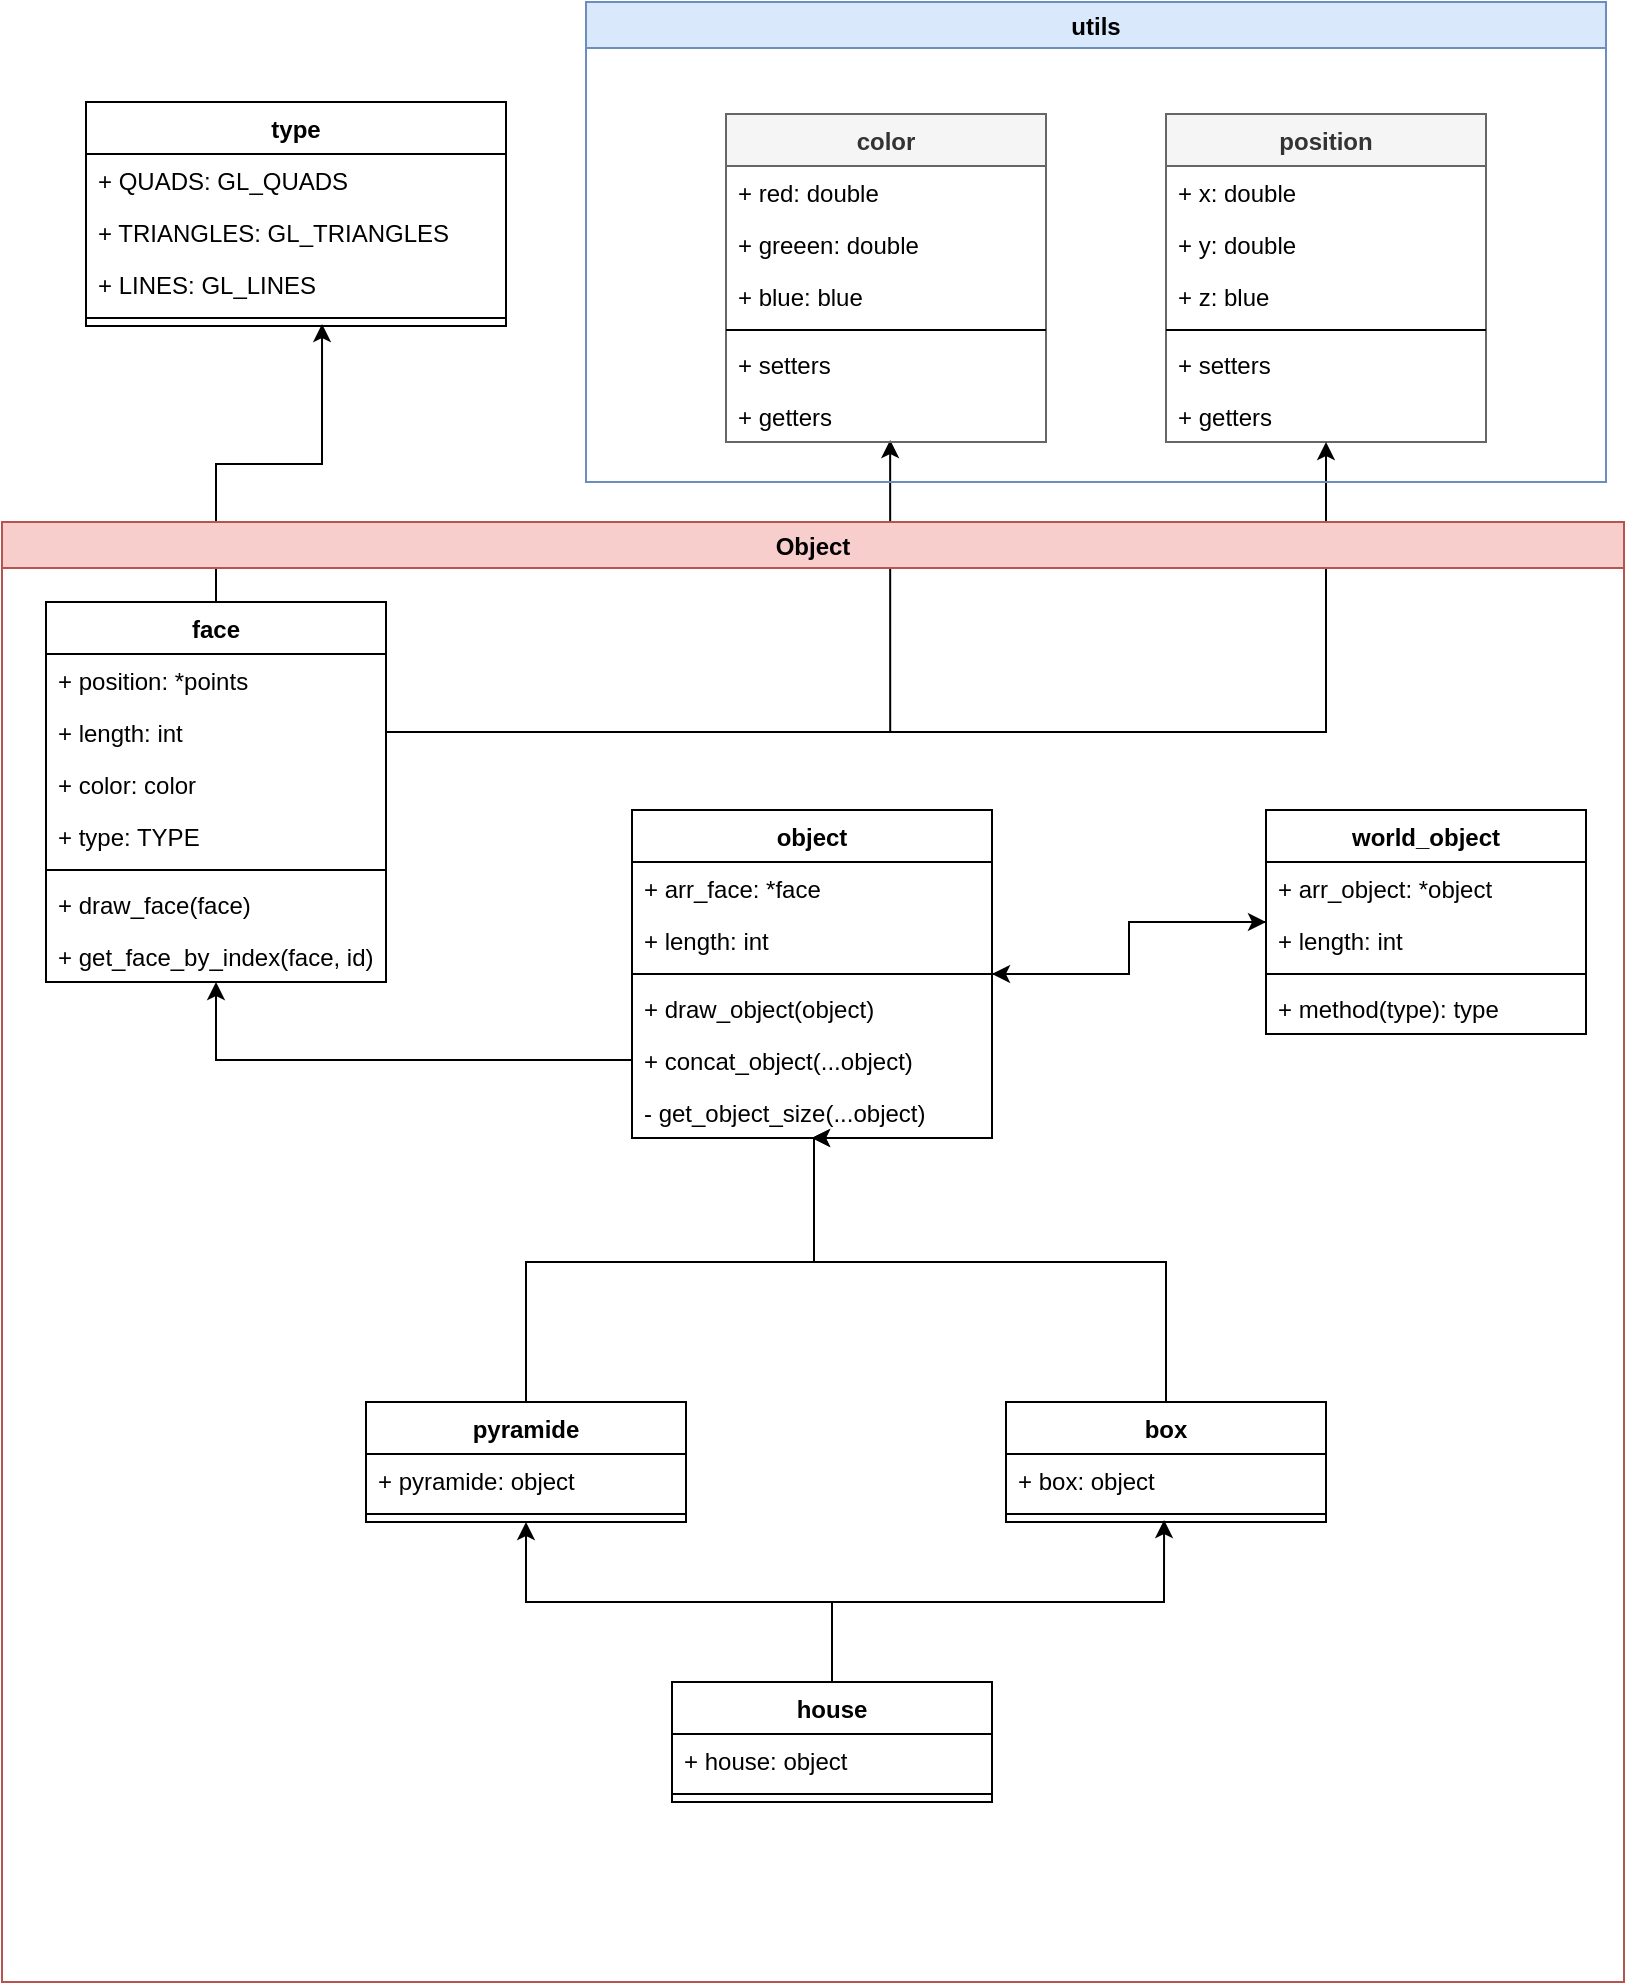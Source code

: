<mxfile version="17.4.3" type="device"><diagram id="C5RBs43oDa-KdzZeNtuy" name="Page-1"><mxGraphModel dx="1030" dy="1782" grid="1" gridSize="10" guides="1" tooltips="1" connect="1" arrows="1" fold="1" page="1" pageScale="1" pageWidth="827" pageHeight="1169" math="0" shadow="0"><root><mxCell id="WIyWlLk6GJQsqaUBKTNV-0"/><mxCell id="WIyWlLk6GJQsqaUBKTNV-1" parent="WIyWlLk6GJQsqaUBKTNV-0"/><mxCell id="_-EGNGHlfWQ-Nni72-k_-78" style="edgeStyle=orthogonalEdgeStyle;rounded=0;orthogonalLoop=1;jettySize=auto;html=1;entryX=0.5;entryY=1;entryDx=0;entryDy=0;" parent="WIyWlLk6GJQsqaUBKTNV-1" source="_-EGNGHlfWQ-Nni72-k_-1" target="_-EGNGHlfWQ-Nni72-k_-32" edge="1"><mxGeometry relative="1" as="geometry"><Array as="points"><mxPoint x="270" y="400"/><mxPoint x="414" y="400"/></Array></mxGeometry></mxCell><mxCell id="_-EGNGHlfWQ-Nni72-k_-1" value="pyramide" style="swimlane;fontStyle=1;align=center;verticalAlign=top;childLayout=stackLayout;horizontal=1;startSize=26;horizontalStack=0;resizeParent=1;resizeParentMax=0;resizeLast=0;collapsible=1;marginBottom=0;" parent="WIyWlLk6GJQsqaUBKTNV-1" vertex="1"><mxGeometry x="190" y="470" width="160" height="60" as="geometry"/></mxCell><mxCell id="_-EGNGHlfWQ-Nni72-k_-2" value="+ pyramide: object" style="text;strokeColor=none;fillColor=none;align=left;verticalAlign=top;spacingLeft=4;spacingRight=4;overflow=hidden;rotatable=0;points=[[0,0.5],[1,0.5]];portConstraint=eastwest;" parent="_-EGNGHlfWQ-Nni72-k_-1" vertex="1"><mxGeometry y="26" width="160" height="26" as="geometry"/></mxCell><mxCell id="_-EGNGHlfWQ-Nni72-k_-3" value="" style="line;strokeWidth=1;fillColor=none;align=left;verticalAlign=middle;spacingTop=-1;spacingLeft=3;spacingRight=3;rotatable=0;labelPosition=right;points=[];portConstraint=eastwest;" parent="_-EGNGHlfWQ-Nni72-k_-1" vertex="1"><mxGeometry y="52" width="160" height="8" as="geometry"/></mxCell><mxCell id="_-EGNGHlfWQ-Nni72-k_-79" style="edgeStyle=orthogonalEdgeStyle;rounded=0;orthogonalLoop=1;jettySize=auto;html=1;entryX=0.5;entryY=1;entryDx=0;entryDy=0;" parent="WIyWlLk6GJQsqaUBKTNV-1" source="_-EGNGHlfWQ-Nni72-k_-5" target="_-EGNGHlfWQ-Nni72-k_-32" edge="1"><mxGeometry relative="1" as="geometry"><mxPoint x="440" y="350" as="targetPoint"/><Array as="points"><mxPoint x="590" y="400"/><mxPoint x="414" y="400"/></Array></mxGeometry></mxCell><mxCell id="_-EGNGHlfWQ-Nni72-k_-5" value="box" style="swimlane;fontStyle=1;align=center;verticalAlign=top;childLayout=stackLayout;horizontal=1;startSize=26;horizontalStack=0;resizeParent=1;resizeParentMax=0;resizeLast=0;collapsible=1;marginBottom=0;" parent="WIyWlLk6GJQsqaUBKTNV-1" vertex="1"><mxGeometry x="510" y="470" width="160" height="60" as="geometry"/></mxCell><mxCell id="_-EGNGHlfWQ-Nni72-k_-6" value="+ box: object" style="text;strokeColor=none;fillColor=none;align=left;verticalAlign=top;spacingLeft=4;spacingRight=4;overflow=hidden;rotatable=0;points=[[0,0.5],[1,0.5]];portConstraint=eastwest;" parent="_-EGNGHlfWQ-Nni72-k_-5" vertex="1"><mxGeometry y="26" width="160" height="26" as="geometry"/></mxCell><mxCell id="_-EGNGHlfWQ-Nni72-k_-7" value="" style="line;strokeWidth=1;fillColor=none;align=left;verticalAlign=middle;spacingTop=-1;spacingLeft=3;spacingRight=3;rotatable=0;labelPosition=right;points=[];portConstraint=eastwest;" parent="_-EGNGHlfWQ-Nni72-k_-5" vertex="1"><mxGeometry y="52" width="160" height="8" as="geometry"/></mxCell><mxCell id="_-EGNGHlfWQ-Nni72-k_-72" style="edgeStyle=orthogonalEdgeStyle;rounded=0;orthogonalLoop=1;jettySize=auto;html=1;entryX=0.562;entryY=0.875;entryDx=0;entryDy=0;entryPerimeter=0;" parent="WIyWlLk6GJQsqaUBKTNV-1" source="_-EGNGHlfWQ-Nni72-k_-19" target="_-EGNGHlfWQ-Nni72-k_-69" edge="1"><mxGeometry relative="1" as="geometry"><mxPoint x="165.92" y="-41.012" as="targetPoint"/></mxGeometry></mxCell><mxCell id="_-EGNGHlfWQ-Nni72-k_-19" value="face" style="swimlane;fontStyle=1;align=center;verticalAlign=top;childLayout=stackLayout;horizontal=1;startSize=26;horizontalStack=0;resizeParent=1;resizeParentMax=0;resizeLast=0;collapsible=1;marginBottom=0;" parent="WIyWlLk6GJQsqaUBKTNV-1" vertex="1"><mxGeometry x="30" y="70" width="170" height="190" as="geometry"/></mxCell><mxCell id="_-EGNGHlfWQ-Nni72-k_-20" value="+ position: *points" style="text;strokeColor=none;fillColor=none;align=left;verticalAlign=top;spacingLeft=4;spacingRight=4;overflow=hidden;rotatable=0;points=[[0,0.5],[1,0.5]];portConstraint=eastwest;" parent="_-EGNGHlfWQ-Nni72-k_-19" vertex="1"><mxGeometry y="26" width="170" height="26" as="geometry"/></mxCell><mxCell id="_-EGNGHlfWQ-Nni72-k_-23" value="+ length: int" style="text;strokeColor=none;fillColor=none;align=left;verticalAlign=top;spacingLeft=4;spacingRight=4;overflow=hidden;rotatable=0;points=[[0,0.5],[1,0.5]];portConstraint=eastwest;" parent="_-EGNGHlfWQ-Nni72-k_-19" vertex="1"><mxGeometry y="52" width="170" height="26" as="geometry"/></mxCell><mxCell id="_-EGNGHlfWQ-Nni72-k_-24" value="+ color: color" style="text;strokeColor=none;fillColor=none;align=left;verticalAlign=top;spacingLeft=4;spacingRight=4;overflow=hidden;rotatable=0;points=[[0,0.5],[1,0.5]];portConstraint=eastwest;" parent="_-EGNGHlfWQ-Nni72-k_-19" vertex="1"><mxGeometry y="78" width="170" height="26" as="geometry"/></mxCell><mxCell id="_-EGNGHlfWQ-Nni72-k_-62" value="+ type: TYPE" style="text;strokeColor=none;fillColor=none;align=left;verticalAlign=top;spacingLeft=4;spacingRight=4;overflow=hidden;rotatable=0;points=[[0,0.5],[1,0.5]];portConstraint=eastwest;" parent="_-EGNGHlfWQ-Nni72-k_-19" vertex="1"><mxGeometry y="104" width="170" height="26" as="geometry"/></mxCell><mxCell id="_-EGNGHlfWQ-Nni72-k_-21" value="" style="line;strokeWidth=1;fillColor=none;align=left;verticalAlign=middle;spacingTop=-1;spacingLeft=3;spacingRight=3;rotatable=0;labelPosition=right;points=[];portConstraint=eastwest;" parent="_-EGNGHlfWQ-Nni72-k_-19" vertex="1"><mxGeometry y="130" width="170" height="8" as="geometry"/></mxCell><mxCell id="_-EGNGHlfWQ-Nni72-k_-22" value="+ draw_face(face)" style="text;strokeColor=none;fillColor=none;align=left;verticalAlign=top;spacingLeft=4;spacingRight=4;overflow=hidden;rotatable=0;points=[[0,0.5],[1,0.5]];portConstraint=eastwest;" parent="_-EGNGHlfWQ-Nni72-k_-19" vertex="1"><mxGeometry y="138" width="170" height="26" as="geometry"/></mxCell><mxCell id="_-EGNGHlfWQ-Nni72-k_-80" value="+ get_face_by_index(face, id)" style="text;strokeColor=none;fillColor=none;align=left;verticalAlign=top;spacingLeft=4;spacingRight=4;overflow=hidden;rotatable=0;points=[[0,0.5],[1,0.5]];portConstraint=eastwest;" parent="_-EGNGHlfWQ-Nni72-k_-19" vertex="1"><mxGeometry y="164" width="170" height="26" as="geometry"/></mxCell><mxCell id="_-EGNGHlfWQ-Nni72-k_-31" style="edgeStyle=orthogonalEdgeStyle;rounded=0;orthogonalLoop=1;jettySize=auto;html=1;entryX=0.513;entryY=0.962;entryDx=0;entryDy=0;entryPerimeter=0;" parent="WIyWlLk6GJQsqaUBKTNV-1" source="_-EGNGHlfWQ-Nni72-k_-23" target="_-EGNGHlfWQ-Nni72-k_-56" edge="1"><mxGeometry relative="1" as="geometry"><mxPoint x="450" y="30" as="targetPoint"/></mxGeometry></mxCell><mxCell id="_-EGNGHlfWQ-Nni72-k_-46" style="edgeStyle=orthogonalEdgeStyle;rounded=0;orthogonalLoop=1;jettySize=auto;html=1;exitX=1;exitY=0.5;exitDx=0;exitDy=0;entryX=0;entryY=0.5;entryDx=0;entryDy=0;" parent="WIyWlLk6GJQsqaUBKTNV-1" source="_-EGNGHlfWQ-Nni72-k_-32" target="_-EGNGHlfWQ-Nni72-k_-39" edge="1"><mxGeometry relative="1" as="geometry"/></mxCell><mxCell id="_-EGNGHlfWQ-Nni72-k_-44" style="edgeStyle=orthogonalEdgeStyle;rounded=0;orthogonalLoop=1;jettySize=auto;html=1;entryX=1;entryY=0.5;entryDx=0;entryDy=0;" parent="WIyWlLk6GJQsqaUBKTNV-1" source="_-EGNGHlfWQ-Nni72-k_-39" target="_-EGNGHlfWQ-Nni72-k_-32" edge="1"><mxGeometry relative="1" as="geometry"/></mxCell><mxCell id="_-EGNGHlfWQ-Nni72-k_-39" value="world_object" style="swimlane;fontStyle=1;align=center;verticalAlign=top;childLayout=stackLayout;horizontal=1;startSize=26;horizontalStack=0;resizeParent=1;resizeParentMax=0;resizeLast=0;collapsible=1;marginBottom=0;" parent="WIyWlLk6GJQsqaUBKTNV-1" vertex="1"><mxGeometry x="640" y="174" width="160" height="112" as="geometry"/></mxCell><mxCell id="_-EGNGHlfWQ-Nni72-k_-40" value="+ arr_object: *object" style="text;strokeColor=none;fillColor=none;align=left;verticalAlign=top;spacingLeft=4;spacingRight=4;overflow=hidden;rotatable=0;points=[[0,0.5],[1,0.5]];portConstraint=eastwest;" parent="_-EGNGHlfWQ-Nni72-k_-39" vertex="1"><mxGeometry y="26" width="160" height="26" as="geometry"/></mxCell><mxCell id="_-EGNGHlfWQ-Nni72-k_-41" value="+ length: int" style="text;strokeColor=none;fillColor=none;align=left;verticalAlign=top;spacingLeft=4;spacingRight=4;overflow=hidden;rotatable=0;points=[[0,0.5],[1,0.5]];portConstraint=eastwest;" parent="_-EGNGHlfWQ-Nni72-k_-39" vertex="1"><mxGeometry y="52" width="160" height="26" as="geometry"/></mxCell><mxCell id="_-EGNGHlfWQ-Nni72-k_-42" value="" style="line;strokeWidth=1;fillColor=none;align=left;verticalAlign=middle;spacingTop=-1;spacingLeft=3;spacingRight=3;rotatable=0;labelPosition=right;points=[];portConstraint=eastwest;" parent="_-EGNGHlfWQ-Nni72-k_-39" vertex="1"><mxGeometry y="78" width="160" height="8" as="geometry"/></mxCell><mxCell id="_-EGNGHlfWQ-Nni72-k_-43" value="+ method(type): type" style="text;strokeColor=none;fillColor=none;align=left;verticalAlign=top;spacingLeft=4;spacingRight=4;overflow=hidden;rotatable=0;points=[[0,0.5],[1,0.5]];portConstraint=eastwest;" parent="_-EGNGHlfWQ-Nni72-k_-39" vertex="1"><mxGeometry y="86" width="160" height="26" as="geometry"/></mxCell><mxCell id="_-EGNGHlfWQ-Nni72-k_-50" value="position" style="swimlane;fontStyle=1;align=center;verticalAlign=top;childLayout=stackLayout;horizontal=1;startSize=26;horizontalStack=0;resizeParent=1;resizeParentMax=0;resizeLast=0;collapsible=1;marginBottom=0;fillColor=#f5f5f5;fontColor=#333333;strokeColor=#666666;" parent="WIyWlLk6GJQsqaUBKTNV-1" vertex="1"><mxGeometry x="590" y="-174" width="160" height="164" as="geometry"/></mxCell><mxCell id="_-EGNGHlfWQ-Nni72-k_-51" value="+ x: double" style="text;strokeColor=none;fillColor=none;align=left;verticalAlign=top;spacingLeft=4;spacingRight=4;overflow=hidden;rotatable=0;points=[[0,0.5],[1,0.5]];portConstraint=eastwest;" parent="_-EGNGHlfWQ-Nni72-k_-50" vertex="1"><mxGeometry y="26" width="160" height="26" as="geometry"/></mxCell><mxCell id="_-EGNGHlfWQ-Nni72-k_-52" value="+ y: double" style="text;strokeColor=none;fillColor=none;align=left;verticalAlign=top;spacingLeft=4;spacingRight=4;overflow=hidden;rotatable=0;points=[[0,0.5],[1,0.5]];portConstraint=eastwest;" parent="_-EGNGHlfWQ-Nni72-k_-50" vertex="1"><mxGeometry y="52" width="160" height="26" as="geometry"/></mxCell><mxCell id="_-EGNGHlfWQ-Nni72-k_-53" value="+ z: blue" style="text;strokeColor=none;fillColor=none;align=left;verticalAlign=top;spacingLeft=4;spacingRight=4;overflow=hidden;rotatable=0;points=[[0,0.5],[1,0.5]];portConstraint=eastwest;" parent="_-EGNGHlfWQ-Nni72-k_-50" vertex="1"><mxGeometry y="78" width="160" height="26" as="geometry"/></mxCell><mxCell id="_-EGNGHlfWQ-Nni72-k_-54" value="" style="line;strokeWidth=1;fillColor=none;align=left;verticalAlign=middle;spacingTop=-1;spacingLeft=3;spacingRight=3;rotatable=0;labelPosition=right;points=[];portConstraint=eastwest;" parent="_-EGNGHlfWQ-Nni72-k_-50" vertex="1"><mxGeometry y="104" width="160" height="8" as="geometry"/></mxCell><mxCell id="_-EGNGHlfWQ-Nni72-k_-57" value="+ setters" style="text;strokeColor=none;fillColor=none;align=left;verticalAlign=top;spacingLeft=4;spacingRight=4;overflow=hidden;rotatable=0;points=[[0,0.5],[1,0.5]];portConstraint=eastwest;" parent="_-EGNGHlfWQ-Nni72-k_-50" vertex="1"><mxGeometry y="112" width="160" height="26" as="geometry"/></mxCell><mxCell id="_-EGNGHlfWQ-Nni72-k_-58" value="+ getters" style="text;strokeColor=none;fillColor=none;align=left;verticalAlign=top;spacingLeft=4;spacingRight=4;overflow=hidden;rotatable=0;points=[[0,0.5],[1,0.5]];portConstraint=eastwest;" parent="_-EGNGHlfWQ-Nni72-k_-50" vertex="1"><mxGeometry y="138" width="160" height="26" as="geometry"/></mxCell><mxCell id="_-EGNGHlfWQ-Nni72-k_-60" style="edgeStyle=orthogonalEdgeStyle;rounded=0;orthogonalLoop=1;jettySize=auto;html=1;exitX=1;exitY=0.5;exitDx=0;exitDy=0;entryX=0.5;entryY=1;entryDx=0;entryDy=0;" parent="WIyWlLk6GJQsqaUBKTNV-1" source="_-EGNGHlfWQ-Nni72-k_-23" target="_-EGNGHlfWQ-Nni72-k_-50" edge="1"><mxGeometry relative="1" as="geometry"/></mxCell><mxCell id="_-EGNGHlfWQ-Nni72-k_-61" value="utils" style="swimlane;fillColor=#dae8fc;strokeColor=#6c8ebf;" parent="WIyWlLk6GJQsqaUBKTNV-1" vertex="1"><mxGeometry x="300" y="-230" width="510" height="240" as="geometry"/></mxCell><mxCell id="_-EGNGHlfWQ-Nni72-k_-25" value="color" style="swimlane;fontStyle=1;align=center;verticalAlign=top;childLayout=stackLayout;horizontal=1;startSize=26;horizontalStack=0;resizeParent=1;resizeParentMax=0;resizeLast=0;collapsible=1;marginBottom=0;fillColor=#f5f5f5;fontColor=#333333;strokeColor=#666666;" parent="_-EGNGHlfWQ-Nni72-k_-61" vertex="1"><mxGeometry x="70" y="56" width="160" height="164" as="geometry"/></mxCell><mxCell id="_-EGNGHlfWQ-Nni72-k_-26" value="+ red: double" style="text;strokeColor=none;fillColor=none;align=left;verticalAlign=top;spacingLeft=4;spacingRight=4;overflow=hidden;rotatable=0;points=[[0,0.5],[1,0.5]];portConstraint=eastwest;" parent="_-EGNGHlfWQ-Nni72-k_-25" vertex="1"><mxGeometry y="26" width="160" height="26" as="geometry"/></mxCell><mxCell id="_-EGNGHlfWQ-Nni72-k_-27" value="+ greeen: double" style="text;strokeColor=none;fillColor=none;align=left;verticalAlign=top;spacingLeft=4;spacingRight=4;overflow=hidden;rotatable=0;points=[[0,0.5],[1,0.5]];portConstraint=eastwest;" parent="_-EGNGHlfWQ-Nni72-k_-25" vertex="1"><mxGeometry y="52" width="160" height="26" as="geometry"/></mxCell><mxCell id="_-EGNGHlfWQ-Nni72-k_-28" value="+ blue: blue" style="text;strokeColor=none;fillColor=none;align=left;verticalAlign=top;spacingLeft=4;spacingRight=4;overflow=hidden;rotatable=0;points=[[0,0.5],[1,0.5]];portConstraint=eastwest;" parent="_-EGNGHlfWQ-Nni72-k_-25" vertex="1"><mxGeometry y="78" width="160" height="26" as="geometry"/></mxCell><mxCell id="_-EGNGHlfWQ-Nni72-k_-29" value="" style="line;strokeWidth=1;fillColor=none;align=left;verticalAlign=middle;spacingTop=-1;spacingLeft=3;spacingRight=3;rotatable=0;labelPosition=right;points=[];portConstraint=eastwest;" parent="_-EGNGHlfWQ-Nni72-k_-25" vertex="1"><mxGeometry y="104" width="160" height="8" as="geometry"/></mxCell><mxCell id="_-EGNGHlfWQ-Nni72-k_-30" value="+ setters" style="text;strokeColor=none;fillColor=none;align=left;verticalAlign=top;spacingLeft=4;spacingRight=4;overflow=hidden;rotatable=0;points=[[0,0.5],[1,0.5]];portConstraint=eastwest;" parent="_-EGNGHlfWQ-Nni72-k_-25" vertex="1"><mxGeometry y="112" width="160" height="26" as="geometry"/></mxCell><mxCell id="_-EGNGHlfWQ-Nni72-k_-56" value="+ getters" style="text;strokeColor=none;fillColor=none;align=left;verticalAlign=top;spacingLeft=4;spacingRight=4;overflow=hidden;rotatable=0;points=[[0,0.5],[1,0.5]];portConstraint=eastwest;" parent="_-EGNGHlfWQ-Nni72-k_-25" vertex="1"><mxGeometry y="138" width="160" height="26" as="geometry"/></mxCell><mxCell id="_-EGNGHlfWQ-Nni72-k_-64" value="type" style="swimlane;fontStyle=1;align=center;verticalAlign=top;childLayout=stackLayout;horizontal=1;startSize=26;horizontalStack=0;resizeParent=1;resizeParentMax=0;resizeLast=0;collapsible=1;marginBottom=0;" parent="WIyWlLk6GJQsqaUBKTNV-1" vertex="1"><mxGeometry x="50" y="-180" width="210" height="112" as="geometry"/></mxCell><mxCell id="_-EGNGHlfWQ-Nni72-k_-66" value="+ QUADS: GL_QUADS" style="text;strokeColor=none;fillColor=none;align=left;verticalAlign=top;spacingLeft=4;spacingRight=4;overflow=hidden;rotatable=0;points=[[0,0.5],[1,0.5]];portConstraint=eastwest;" parent="_-EGNGHlfWQ-Nni72-k_-64" vertex="1"><mxGeometry y="26" width="210" height="26" as="geometry"/></mxCell><mxCell id="_-EGNGHlfWQ-Nni72-k_-67" value="+ TRIANGLES: GL_TRIANGLES" style="text;strokeColor=none;fillColor=none;align=left;verticalAlign=top;spacingLeft=4;spacingRight=4;overflow=hidden;rotatable=0;points=[[0,0.5],[1,0.5]];portConstraint=eastwest;" parent="_-EGNGHlfWQ-Nni72-k_-64" vertex="1"><mxGeometry y="52" width="210" height="26" as="geometry"/></mxCell><mxCell id="_-EGNGHlfWQ-Nni72-k_-68" value="+ LINES: GL_LINES" style="text;strokeColor=none;fillColor=none;align=left;verticalAlign=top;spacingLeft=4;spacingRight=4;overflow=hidden;rotatable=0;points=[[0,0.5],[1,0.5]];portConstraint=eastwest;" parent="_-EGNGHlfWQ-Nni72-k_-64" vertex="1"><mxGeometry y="78" width="210" height="26" as="geometry"/></mxCell><mxCell id="_-EGNGHlfWQ-Nni72-k_-69" value="" style="line;strokeWidth=1;fillColor=none;align=left;verticalAlign=middle;spacingTop=-1;spacingLeft=3;spacingRight=3;rotatable=0;labelPosition=right;points=[];portConstraint=eastwest;" parent="_-EGNGHlfWQ-Nni72-k_-64" vertex="1"><mxGeometry y="104" width="210" height="8" as="geometry"/></mxCell><mxCell id="_-EGNGHlfWQ-Nni72-k_-74" value="Object" style="swimlane;fillColor=#f8cecc;strokeColor=#b85450;" parent="WIyWlLk6GJQsqaUBKTNV-1" vertex="1"><mxGeometry x="8" y="30" width="811" height="730" as="geometry"/></mxCell><mxCell id="_-EGNGHlfWQ-Nni72-k_-32" value="object" style="swimlane;fontStyle=1;align=center;verticalAlign=top;childLayout=stackLayout;horizontal=1;startSize=26;horizontalStack=0;resizeParent=1;resizeParentMax=0;resizeLast=0;collapsible=1;marginBottom=0;" parent="_-EGNGHlfWQ-Nni72-k_-74" vertex="1"><mxGeometry x="315" y="144" width="180" height="164" as="geometry"/></mxCell><mxCell id="_-EGNGHlfWQ-Nni72-k_-33" value="+ arr_face: *face" style="text;strokeColor=none;fillColor=none;align=left;verticalAlign=top;spacingLeft=4;spacingRight=4;overflow=hidden;rotatable=0;points=[[0,0.5],[1,0.5]];portConstraint=eastwest;" parent="_-EGNGHlfWQ-Nni72-k_-32" vertex="1"><mxGeometry y="26" width="180" height="26" as="geometry"/></mxCell><mxCell id="_-EGNGHlfWQ-Nni72-k_-34" value="+ length: int" style="text;strokeColor=none;fillColor=none;align=left;verticalAlign=top;spacingLeft=4;spacingRight=4;overflow=hidden;rotatable=0;points=[[0,0.5],[1,0.5]];portConstraint=eastwest;" parent="_-EGNGHlfWQ-Nni72-k_-32" vertex="1"><mxGeometry y="52" width="180" height="26" as="geometry"/></mxCell><mxCell id="_-EGNGHlfWQ-Nni72-k_-36" value="" style="line;strokeWidth=1;fillColor=none;align=left;verticalAlign=middle;spacingTop=-1;spacingLeft=3;spacingRight=3;rotatable=0;labelPosition=right;points=[];portConstraint=eastwest;" parent="_-EGNGHlfWQ-Nni72-k_-32" vertex="1"><mxGeometry y="78" width="180" height="8" as="geometry"/></mxCell><mxCell id="_-EGNGHlfWQ-Nni72-k_-37" value="+ draw_object(object)" style="text;strokeColor=none;fillColor=none;align=left;verticalAlign=top;spacingLeft=4;spacingRight=4;overflow=hidden;rotatable=0;points=[[0,0.5],[1,0.5]];portConstraint=eastwest;" parent="_-EGNGHlfWQ-Nni72-k_-32" vertex="1"><mxGeometry y="86" width="180" height="26" as="geometry"/></mxCell><mxCell id="_-EGNGHlfWQ-Nni72-k_-75" value="+ concat_object(...object)" style="text;strokeColor=none;fillColor=none;align=left;verticalAlign=top;spacingLeft=4;spacingRight=4;overflow=hidden;rotatable=0;points=[[0,0.5],[1,0.5]];portConstraint=eastwest;" parent="_-EGNGHlfWQ-Nni72-k_-32" vertex="1"><mxGeometry y="112" width="180" height="26" as="geometry"/></mxCell><mxCell id="_-EGNGHlfWQ-Nni72-k_-76" value="- get_object_size(...object)" style="text;strokeColor=none;fillColor=none;align=left;verticalAlign=top;spacingLeft=4;spacingRight=4;overflow=hidden;rotatable=0;points=[[0,0.5],[1,0.5]];portConstraint=eastwest;" parent="_-EGNGHlfWQ-Nni72-k_-32" vertex="1"><mxGeometry y="138" width="180" height="26" as="geometry"/></mxCell><mxCell id="XwgRJdFK2i9OkMFjTiw6-0" value="house" style="swimlane;fontStyle=1;align=center;verticalAlign=top;childLayout=stackLayout;horizontal=1;startSize=26;horizontalStack=0;resizeParent=1;resizeParentMax=0;resizeLast=0;collapsible=1;marginBottom=0;" vertex="1" parent="_-EGNGHlfWQ-Nni72-k_-74"><mxGeometry x="335" y="580" width="160" height="60" as="geometry"/></mxCell><mxCell id="XwgRJdFK2i9OkMFjTiw6-1" value="+ house: object" style="text;strokeColor=none;fillColor=none;align=left;verticalAlign=top;spacingLeft=4;spacingRight=4;overflow=hidden;rotatable=0;points=[[0,0.5],[1,0.5]];portConstraint=eastwest;" vertex="1" parent="XwgRJdFK2i9OkMFjTiw6-0"><mxGeometry y="26" width="160" height="26" as="geometry"/></mxCell><mxCell id="XwgRJdFK2i9OkMFjTiw6-2" value="" style="line;strokeWidth=1;fillColor=none;align=left;verticalAlign=middle;spacingTop=-1;spacingLeft=3;spacingRight=3;rotatable=0;labelPosition=right;points=[];portConstraint=eastwest;" vertex="1" parent="XwgRJdFK2i9OkMFjTiw6-0"><mxGeometry y="52" width="160" height="8" as="geometry"/></mxCell><mxCell id="_-EGNGHlfWQ-Nni72-k_-77" style="edgeStyle=orthogonalEdgeStyle;rounded=0;orthogonalLoop=1;jettySize=auto;html=1;entryX=0.5;entryY=1;entryDx=0;entryDy=0;" parent="WIyWlLk6GJQsqaUBKTNV-1" source="_-EGNGHlfWQ-Nni72-k_-75" target="_-EGNGHlfWQ-Nni72-k_-19" edge="1"><mxGeometry relative="1" as="geometry"><mxPoint x="130" y="290" as="targetPoint"/></mxGeometry></mxCell><mxCell id="XwgRJdFK2i9OkMFjTiw6-4" style="edgeStyle=orthogonalEdgeStyle;rounded=0;orthogonalLoop=1;jettySize=auto;html=1;entryX=0.5;entryY=1;entryDx=0;entryDy=0;" edge="1" parent="WIyWlLk6GJQsqaUBKTNV-1" source="XwgRJdFK2i9OkMFjTiw6-0" target="_-EGNGHlfWQ-Nni72-k_-1"><mxGeometry relative="1" as="geometry"/></mxCell><mxCell id="XwgRJdFK2i9OkMFjTiw6-5" style="edgeStyle=orthogonalEdgeStyle;rounded=0;orthogonalLoop=1;jettySize=auto;html=1;entryX=0.494;entryY=0.875;entryDx=0;entryDy=0;entryPerimeter=0;" edge="1" parent="WIyWlLk6GJQsqaUBKTNV-1" source="XwgRJdFK2i9OkMFjTiw6-0" target="_-EGNGHlfWQ-Nni72-k_-7"><mxGeometry relative="1" as="geometry"><mxPoint x="586" y="556" as="targetPoint"/></mxGeometry></mxCell></root></mxGraphModel></diagram></mxfile>